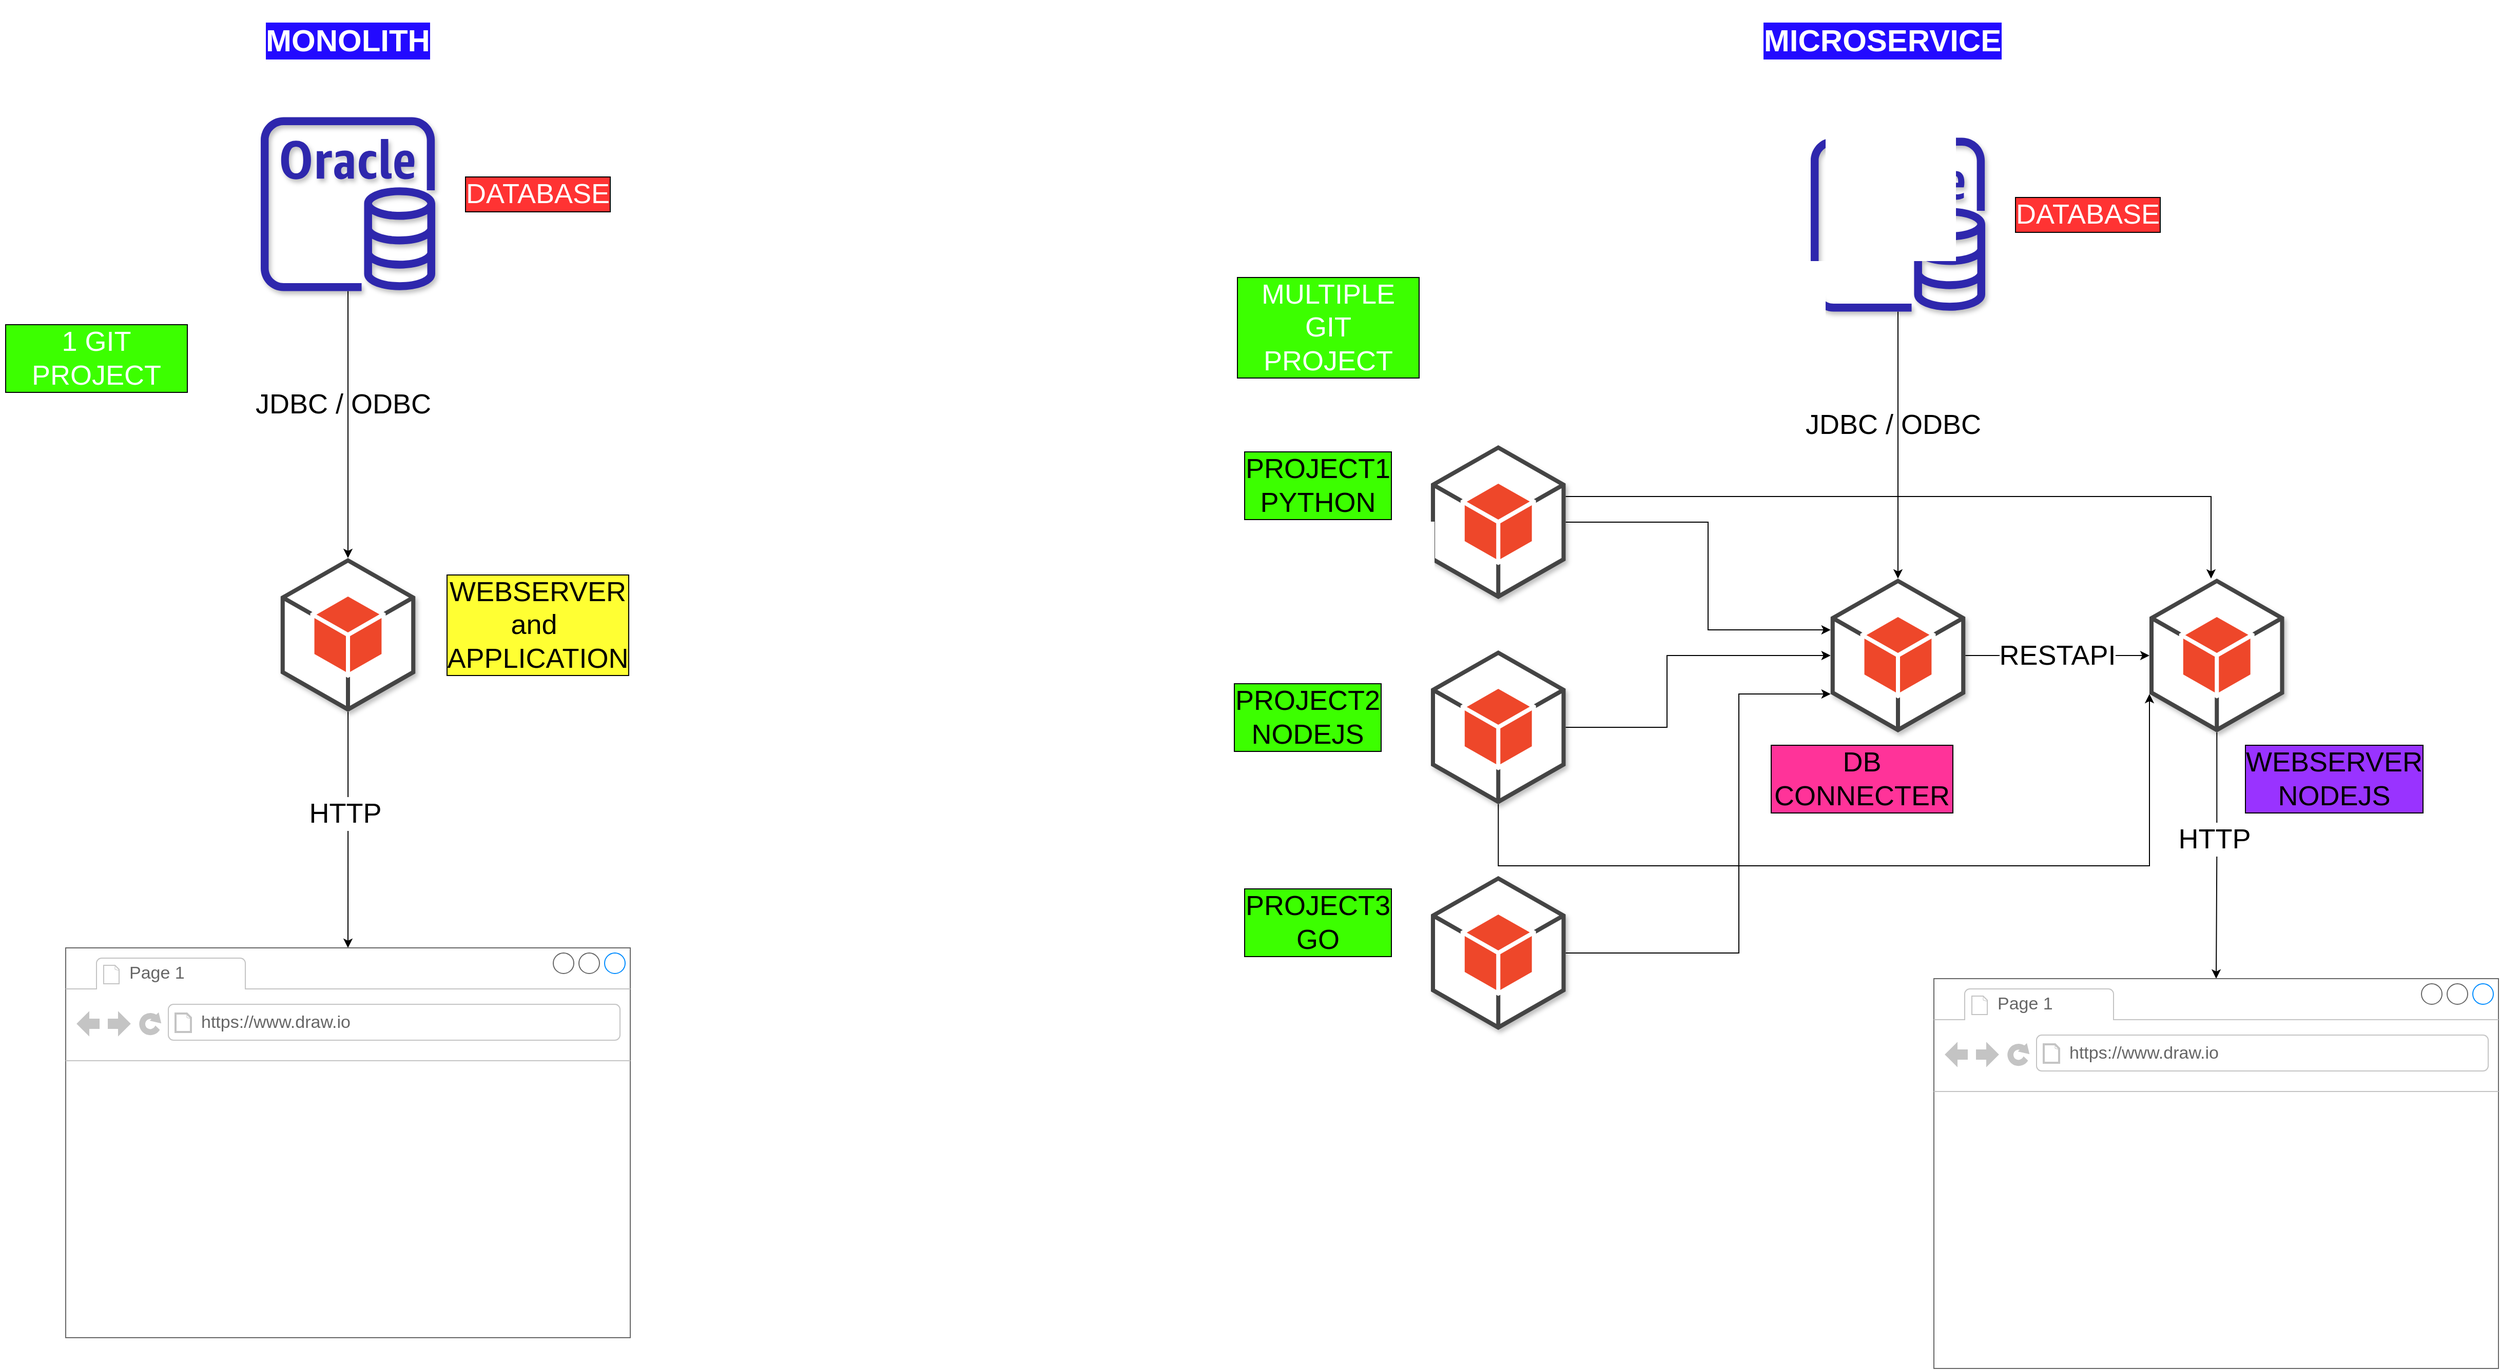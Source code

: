 <mxfile version="20.3.0" type="device"><diagram id="ZzrY9_B9jC9xOs_7Z7fI" name="Page-1"><mxGraphModel dx="5824" dy="2434" grid="1" gridSize="10" guides="1" tooltips="1" connect="1" arrows="1" fold="1" page="1" pageScale="1" pageWidth="850" pageHeight="1100" math="0" shadow="0"><root><mxCell id="0"/><mxCell id="1" parent="0"/><mxCell id="kvn8XYDFtNQuPKQOLl3o-29" style="edgeStyle=orthogonalEdgeStyle;rounded=0;orthogonalLoop=1;jettySize=auto;html=1;entryX=0.5;entryY=0;entryDx=0;entryDy=0;entryPerimeter=0;fontSize=27;" parent="1" source="kvn8XYDFtNQuPKQOLl3o-25" target="kvn8XYDFtNQuPKQOLl3o-27" edge="1"><mxGeometry relative="1" as="geometry"/></mxCell><mxCell id="kvn8XYDFtNQuPKQOLl3o-25" value="" style="sketch=0;outlineConnect=0;fontColor=#232F3E;gradientColor=none;fillColor=#2E27AD;strokeColor=none;dashed=0;verticalLabelPosition=bottom;verticalAlign=top;align=center;html=1;fontSize=12;fontStyle=0;aspect=fixed;pointerEvents=1;shape=mxgraph.aws4.rds_oracle_instance;shadow=1;" parent="1" vertex="1"><mxGeometry x="-870" y="560" width="170" height="170" as="geometry"/></mxCell><mxCell id="kvn8XYDFtNQuPKQOLl3o-33" style="edgeStyle=orthogonalEdgeStyle;rounded=0;orthogonalLoop=1;jettySize=auto;html=1;fontSize=27;" parent="1" source="kvn8XYDFtNQuPKQOLl3o-27" target="kvn8XYDFtNQuPKQOLl3o-30" edge="1"><mxGeometry relative="1" as="geometry"/></mxCell><mxCell id="kvn8XYDFtNQuPKQOLl3o-35" value="HTTP" style="edgeLabel;html=1;align=center;verticalAlign=middle;resizable=0;points=[];fontSize=27;" parent="kvn8XYDFtNQuPKQOLl3o-33" vertex="1" connectable="0"><mxGeometry x="-0.139" y="-3" relative="1" as="geometry"><mxPoint as="offset"/></mxGeometry></mxCell><mxCell id="kvn8XYDFtNQuPKQOLl3o-27" value="" style="outlineConnect=0;dashed=0;verticalLabelPosition=bottom;verticalAlign=top;align=center;html=1;shape=mxgraph.aws3.android;fillColor=#EE472A;gradientColor=none;shadow=1;fontSize=27;" parent="1" vertex="1"><mxGeometry x="-850.62" y="990" width="131.25" height="150" as="geometry"/></mxCell><mxCell id="kvn8XYDFtNQuPKQOLl3o-28" value="&lt;span style=&quot;font-size: 27px&quot;&gt;DATABASE&lt;/span&gt;" style="text;html=1;strokeColor=none;fillColor=none;align=center;verticalAlign=middle;whiteSpace=wrap;rounded=0;shadow=1;labelBackgroundColor=#FF3333;fontColor=#FFFFFF;labelBorderColor=default;" parent="1" vertex="1"><mxGeometry x="-690" y="600" width="180" height="70" as="geometry"/></mxCell><mxCell id="kvn8XYDFtNQuPKQOLl3o-30" value="" style="strokeWidth=1;shadow=0;dashed=0;align=center;html=1;shape=mxgraph.mockup.containers.browserWindow;rSize=0;strokeColor=#666666;strokeColor2=#008cff;strokeColor3=#c4c4c4;mainText=,;recursiveResize=0;fontSize=27;" parent="1" vertex="1"><mxGeometry x="-1060" y="1370" width="550" height="380" as="geometry"/></mxCell><mxCell id="kvn8XYDFtNQuPKQOLl3o-31" value="Page 1" style="strokeWidth=1;shadow=0;dashed=0;align=center;html=1;shape=mxgraph.mockup.containers.anchor;fontSize=17;fontColor=#666666;align=left;" parent="kvn8XYDFtNQuPKQOLl3o-30" vertex="1"><mxGeometry x="60" y="12" width="110" height="26" as="geometry"/></mxCell><mxCell id="kvn8XYDFtNQuPKQOLl3o-32" value="https://www.draw.io" style="strokeWidth=1;shadow=0;dashed=0;align=center;html=1;shape=mxgraph.mockup.containers.anchor;rSize=0;fontSize=17;fontColor=#666666;align=left;" parent="kvn8XYDFtNQuPKQOLl3o-30" vertex="1"><mxGeometry x="130" y="60" width="250" height="26" as="geometry"/></mxCell><mxCell id="kvn8XYDFtNQuPKQOLl3o-34" value="JDBC / ODBC" style="text;html=1;align=center;verticalAlign=middle;resizable=0;points=[];autosize=1;strokeColor=none;fillColor=none;fontSize=27;" parent="1" vertex="1"><mxGeometry x="-885" y="820" width="190" height="40" as="geometry"/></mxCell><mxCell id="kvn8XYDFtNQuPKQOLl3o-36" value="&lt;span style=&quot;font-size: 27px&quot;&gt;WEBSERVER&lt;br&gt;and&amp;nbsp;&lt;br&gt;APPLICATION&lt;/span&gt;" style="text;html=1;strokeColor=none;fillColor=none;align=center;verticalAlign=middle;whiteSpace=wrap;rounded=0;shadow=1;labelBackgroundColor=#FFFF33;labelBorderColor=default;" parent="1" vertex="1"><mxGeometry x="-690" y="1020" width="180" height="70" as="geometry"/></mxCell><mxCell id="kvn8XYDFtNQuPKQOLl3o-37" value="&lt;span style=&quot;font-size: 27px&quot;&gt;1 GIT PROJECT&lt;/span&gt;" style="text;html=1;strokeColor=none;fillColor=none;align=center;verticalAlign=middle;whiteSpace=wrap;rounded=0;shadow=1;labelBackgroundColor=#3CFF00;fontColor=#FFFFFF;labelBorderColor=default;" parent="1" vertex="1"><mxGeometry x="-1120" y="760" width="180" height="70" as="geometry"/></mxCell><mxCell id="kvn8XYDFtNQuPKQOLl3o-38" style="edgeStyle=orthogonalEdgeStyle;rounded=0;orthogonalLoop=1;jettySize=auto;html=1;entryX=0.5;entryY=0;entryDx=0;entryDy=0;entryPerimeter=0;fontSize=27;" parent="1" source="kvn8XYDFtNQuPKQOLl3o-39" target="kvn8XYDFtNQuPKQOLl3o-43" edge="1"><mxGeometry relative="1" as="geometry"/></mxCell><mxCell id="kvn8XYDFtNQuPKQOLl3o-39" value="" style="sketch=0;outlineConnect=0;fontColor=#232F3E;gradientColor=none;fillColor=#2E27AD;strokeColor=none;dashed=0;verticalLabelPosition=bottom;verticalAlign=top;align=center;html=1;fontSize=12;fontStyle=0;aspect=fixed;pointerEvents=1;shape=mxgraph.aws4.rds_oracle_instance;shadow=1;" parent="1" vertex="1"><mxGeometry x="640" y="580" width="170" height="170" as="geometry"/></mxCell><mxCell id="kvn8XYDFtNQuPKQOLl3o-41" style="edgeStyle=orthogonalEdgeStyle;rounded=0;orthogonalLoop=1;jettySize=auto;html=1;fontSize=27;" parent="1" source="kvn8XYDFtNQuPKQOLl3o-52" target="kvn8XYDFtNQuPKQOLl3o-45" edge="1"><mxGeometry relative="1" as="geometry"/></mxCell><mxCell id="kvn8XYDFtNQuPKQOLl3o-42" value="HTTP" style="edgeLabel;html=1;align=center;verticalAlign=middle;resizable=0;points=[];fontSize=27;" parent="kvn8XYDFtNQuPKQOLl3o-41" vertex="1" connectable="0"><mxGeometry x="-0.139" y="-3" relative="1" as="geometry"><mxPoint as="offset"/></mxGeometry></mxCell><mxCell id="kvn8XYDFtNQuPKQOLl3o-54" value="RESTAPI" style="edgeStyle=orthogonalEdgeStyle;rounded=0;orthogonalLoop=1;jettySize=auto;html=1;fontSize=27;" parent="1" source="kvn8XYDFtNQuPKQOLl3o-43" target="kvn8XYDFtNQuPKQOLl3o-52" edge="1"><mxGeometry relative="1" as="geometry"/></mxCell><mxCell id="kvn8XYDFtNQuPKQOLl3o-43" value="" style="outlineConnect=0;dashed=0;verticalLabelPosition=bottom;verticalAlign=top;align=center;html=1;shape=mxgraph.aws3.android;fillColor=#EE472A;gradientColor=none;shadow=1;fontSize=27;" parent="1" vertex="1"><mxGeometry x="659.38" y="1010" width="131.25" height="150" as="geometry"/></mxCell><mxCell id="kvn8XYDFtNQuPKQOLl3o-44" value="&lt;span style=&quot;font-size: 27px&quot;&gt;DATABASE&lt;/span&gt;" style="text;html=1;strokeColor=none;fillColor=none;align=center;verticalAlign=middle;whiteSpace=wrap;rounded=0;shadow=1;labelBackgroundColor=#FF3333;fontColor=#FFFFFF;labelBorderColor=default;" parent="1" vertex="1"><mxGeometry x="820" y="620" width="180" height="70" as="geometry"/></mxCell><mxCell id="kvn8XYDFtNQuPKQOLl3o-45" value="" style="strokeWidth=1;shadow=0;dashed=0;align=center;html=1;shape=mxgraph.mockup.containers.browserWindow;rSize=0;strokeColor=#666666;strokeColor2=#008cff;strokeColor3=#c4c4c4;mainText=,;recursiveResize=0;fontSize=27;" parent="1" vertex="1"><mxGeometry x="760" y="1400" width="550" height="380" as="geometry"/></mxCell><mxCell id="kvn8XYDFtNQuPKQOLl3o-46" value="Page 1" style="strokeWidth=1;shadow=0;dashed=0;align=center;html=1;shape=mxgraph.mockup.containers.anchor;fontSize=17;fontColor=#666666;align=left;" parent="kvn8XYDFtNQuPKQOLl3o-45" vertex="1"><mxGeometry x="60" y="12" width="110" height="26" as="geometry"/></mxCell><mxCell id="kvn8XYDFtNQuPKQOLl3o-47" value="https://www.draw.io" style="strokeWidth=1;shadow=0;dashed=0;align=center;html=1;shape=mxgraph.mockup.containers.anchor;rSize=0;fontSize=17;fontColor=#666666;align=left;" parent="kvn8XYDFtNQuPKQOLl3o-45" vertex="1"><mxGeometry x="130" y="60" width="250" height="26" as="geometry"/></mxCell><mxCell id="kvn8XYDFtNQuPKQOLl3o-48" value="JDBC / ODBC" style="text;html=1;align=center;verticalAlign=middle;resizable=0;points=[];autosize=1;strokeColor=none;fillColor=none;fontSize=27;" parent="1" vertex="1"><mxGeometry x="625" y="840" width="190" height="40" as="geometry"/></mxCell><mxCell id="kvn8XYDFtNQuPKQOLl3o-49" value="&lt;span style=&quot;font-size: 27px&quot;&gt;WEBSERVER&lt;br&gt;NODEJS&lt;br&gt;&lt;/span&gt;" style="text;html=1;strokeColor=none;fillColor=none;align=center;verticalAlign=middle;whiteSpace=wrap;rounded=0;shadow=1;labelBorderColor=default;labelBackgroundColor=#9933FF;" parent="1" vertex="1"><mxGeometry x="1060" y="1170" width="180" height="70" as="geometry"/></mxCell><mxCell id="kvn8XYDFtNQuPKQOLl3o-50" value="&lt;span style=&quot;font-size: 27px;&quot;&gt;&lt;font&gt;MULTIPLE GIT PROJECT&lt;/font&gt;&lt;/span&gt;" style="text;html=1;strokeColor=none;fillColor=none;align=center;verticalAlign=middle;whiteSpace=wrap;rounded=0;shadow=1;labelBackgroundColor=#3CFF00;fontColor=#FFFFFF;labelBorderColor=default;" parent="1" vertex="1"><mxGeometry x="80" y="730" width="180" height="70" as="geometry"/></mxCell><mxCell id="kvn8XYDFtNQuPKQOLl3o-56" style="edgeStyle=orthogonalEdgeStyle;rounded=0;orthogonalLoop=1;jettySize=auto;html=1;fontSize=27;" parent="1" source="kvn8XYDFtNQuPKQOLl3o-51" target="kvn8XYDFtNQuPKQOLl3o-43" edge="1"><mxGeometry relative="1" as="geometry"><Array as="points"><mxPoint x="540" y="955"/><mxPoint x="540" y="1060"/></Array></mxGeometry></mxCell><mxCell id="kvn8XYDFtNQuPKQOLl3o-62" style="edgeStyle=orthogonalEdgeStyle;rounded=0;orthogonalLoop=1;jettySize=auto;html=1;fontSize=27;" parent="1" source="kvn8XYDFtNQuPKQOLl3o-51" target="kvn8XYDFtNQuPKQOLl3o-52" edge="1"><mxGeometry relative="1" as="geometry"><Array as="points"><mxPoint x="1030" y="930"/></Array></mxGeometry></mxCell><mxCell id="kvn8XYDFtNQuPKQOLl3o-51" value="" style="outlineConnect=0;dashed=0;verticalLabelPosition=bottom;verticalAlign=top;align=center;html=1;shape=mxgraph.aws3.android;fillColor=#EE472A;gradientColor=none;shadow=1;fontSize=27;" parent="1" vertex="1"><mxGeometry x="270" y="880" width="131.25" height="150" as="geometry"/></mxCell><mxCell id="kvn8XYDFtNQuPKQOLl3o-52" value="" style="outlineConnect=0;dashed=0;verticalLabelPosition=bottom;verticalAlign=top;align=center;html=1;shape=mxgraph.aws3.android;fillColor=#EE472A;gradientColor=none;shadow=1;fontSize=27;" parent="1" vertex="1"><mxGeometry x="970" y="1010" width="131.25" height="150" as="geometry"/></mxCell><mxCell id="kvn8XYDFtNQuPKQOLl3o-55" value="&lt;span style=&quot;font-size: 27px&quot;&gt;DB CONNECTER&lt;br&gt;&lt;/span&gt;" style="text;html=1;strokeColor=none;fillColor=none;align=center;verticalAlign=middle;whiteSpace=wrap;rounded=0;shadow=1;labelBackgroundColor=#FF3399;labelBorderColor=default;" parent="1" vertex="1"><mxGeometry x="600" y="1170" width="180" height="70" as="geometry"/></mxCell><mxCell id="kvn8XYDFtNQuPKQOLl3o-59" style="edgeStyle=orthogonalEdgeStyle;rounded=0;orthogonalLoop=1;jettySize=auto;html=1;fontSize=27;" parent="1" source="kvn8XYDFtNQuPKQOLl3o-57" target="kvn8XYDFtNQuPKQOLl3o-43" edge="1"><mxGeometry relative="1" as="geometry"><Array as="points"><mxPoint x="500" y="1155"/><mxPoint x="500" y="1085"/></Array></mxGeometry></mxCell><mxCell id="kvn8XYDFtNQuPKQOLl3o-61" style="edgeStyle=orthogonalEdgeStyle;rounded=0;orthogonalLoop=1;jettySize=auto;html=1;fontSize=27;entryX=0;entryY=0.75;entryDx=0;entryDy=0;entryPerimeter=0;" parent="1" source="kvn8XYDFtNQuPKQOLl3o-57" target="kvn8XYDFtNQuPKQOLl3o-52" edge="1"><mxGeometry relative="1" as="geometry"><Array as="points"><mxPoint x="336" y="1290"/><mxPoint x="970" y="1290"/></Array></mxGeometry></mxCell><mxCell id="kvn8XYDFtNQuPKQOLl3o-57" value="" style="outlineConnect=0;dashed=0;verticalLabelPosition=bottom;verticalAlign=top;align=center;html=1;shape=mxgraph.aws3.android;fillColor=#EE472A;gradientColor=none;shadow=1;fontSize=27;" parent="1" vertex="1"><mxGeometry x="270" y="1080" width="131.25" height="150" as="geometry"/></mxCell><mxCell id="kvn8XYDFtNQuPKQOLl3o-60" style="edgeStyle=orthogonalEdgeStyle;rounded=0;orthogonalLoop=1;jettySize=auto;html=1;entryX=0;entryY=0.75;entryDx=0;entryDy=0;entryPerimeter=0;fontSize=27;" parent="1" source="kvn8XYDFtNQuPKQOLl3o-58" target="kvn8XYDFtNQuPKQOLl3o-43" edge="1"><mxGeometry relative="1" as="geometry"><Array as="points"><mxPoint x="570" y="1375"/><mxPoint x="570" y="1122"/></Array></mxGeometry></mxCell><mxCell id="kvn8XYDFtNQuPKQOLl3o-58" value="" style="outlineConnect=0;dashed=0;verticalLabelPosition=bottom;verticalAlign=top;align=center;html=1;shape=mxgraph.aws3.android;fillColor=#EE472A;gradientColor=none;shadow=1;fontSize=27;" parent="1" vertex="1"><mxGeometry x="270" y="1300" width="131.25" height="150" as="geometry"/></mxCell><mxCell id="kvn8XYDFtNQuPKQOLl3o-63" value="&lt;span style=&quot;font-size: 27px&quot;&gt;PROJECT2&lt;br&gt;NODEJS&lt;br&gt;&lt;/span&gt;" style="text;html=1;strokeColor=none;fillColor=none;align=center;verticalAlign=middle;whiteSpace=wrap;rounded=0;shadow=1;labelBackgroundColor=#3CFF00;labelBorderColor=default;" parent="1" vertex="1"><mxGeometry x="60" y="1110" width="180" height="70" as="geometry"/></mxCell><mxCell id="kvn8XYDFtNQuPKQOLl3o-64" value="&lt;span style=&quot;font-size: 27px&quot;&gt;PROJECT1&lt;br&gt;PYTHON&lt;br&gt;&lt;/span&gt;" style="text;html=1;strokeColor=none;fillColor=none;align=center;verticalAlign=middle;whiteSpace=wrap;rounded=0;shadow=1;labelBackgroundColor=#3CFF00;labelBorderColor=default;" parent="1" vertex="1"><mxGeometry x="70" y="884" width="180" height="70" as="geometry"/></mxCell><mxCell id="kvn8XYDFtNQuPKQOLl3o-65" value="&lt;span style=&quot;font-size: 27px&quot;&gt;PROJECT3&lt;br&gt;GO&lt;br&gt;&lt;/span&gt;" style="text;html=1;strokeColor=none;fillColor=none;align=center;verticalAlign=middle;whiteSpace=wrap;rounded=0;shadow=1;labelBorderColor=default;labelBackgroundColor=#3CFF00;" parent="1" vertex="1"><mxGeometry x="70" y="1310" width="180" height="70" as="geometry"/></mxCell><mxCell id="LVQZyo40vii2jE_m5eMx-1" value="&lt;font style=&quot;font-size: 30px;&quot;&gt;MONOLITH&lt;/font&gt;" style="text;html=1;strokeColor=none;fillColor=none;align=center;verticalAlign=middle;whiteSpace=wrap;rounded=0;shadow=1;labelBackgroundColor=#230AFF;fontColor=#FFFFFF;fontStyle=1" vertex="1" parent="1"><mxGeometry x="-875" y="450" width="180" height="70" as="geometry"/></mxCell><mxCell id="LVQZyo40vii2jE_m5eMx-2" value="&lt;font style=&quot;font-size: 30px;&quot;&gt;MICROSERVICE&lt;/font&gt;" style="text;html=1;strokeColor=none;fillColor=none;align=center;verticalAlign=middle;whiteSpace=wrap;rounded=0;shadow=1;labelBackgroundColor=#230AFF;fontColor=#FFFFFF;fontStyle=1" vertex="1" parent="1"><mxGeometry x="620" y="450" width="180" height="70" as="geometry"/></mxCell></root></mxGraphModel></diagram></mxfile>